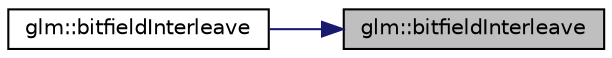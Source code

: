 digraph "glm::bitfieldInterleave"
{
 // LATEX_PDF_SIZE
  edge [fontname="Helvetica",fontsize="10",labelfontname="Helvetica",labelfontsize="10"];
  node [fontname="Helvetica",fontsize="10",shape=record];
  rankdir="RL";
  Node1 [label="glm::bitfieldInterleave",height=0.2,width=0.4,color="black", fillcolor="grey75", style="filled", fontcolor="black",tooltip=" "];
  Node1 -> Node2 [dir="back",color="midnightblue",fontsize="10",style="solid",fontname="Helvetica"];
  Node2 [label="glm::bitfieldInterleave",height=0.2,width=0.4,color="black", fillcolor="white", style="filled",URL="$group__gtc__bitfield.html#ga1a0264598647ae00a596865af4e1e878",tooltip=" "];
}

